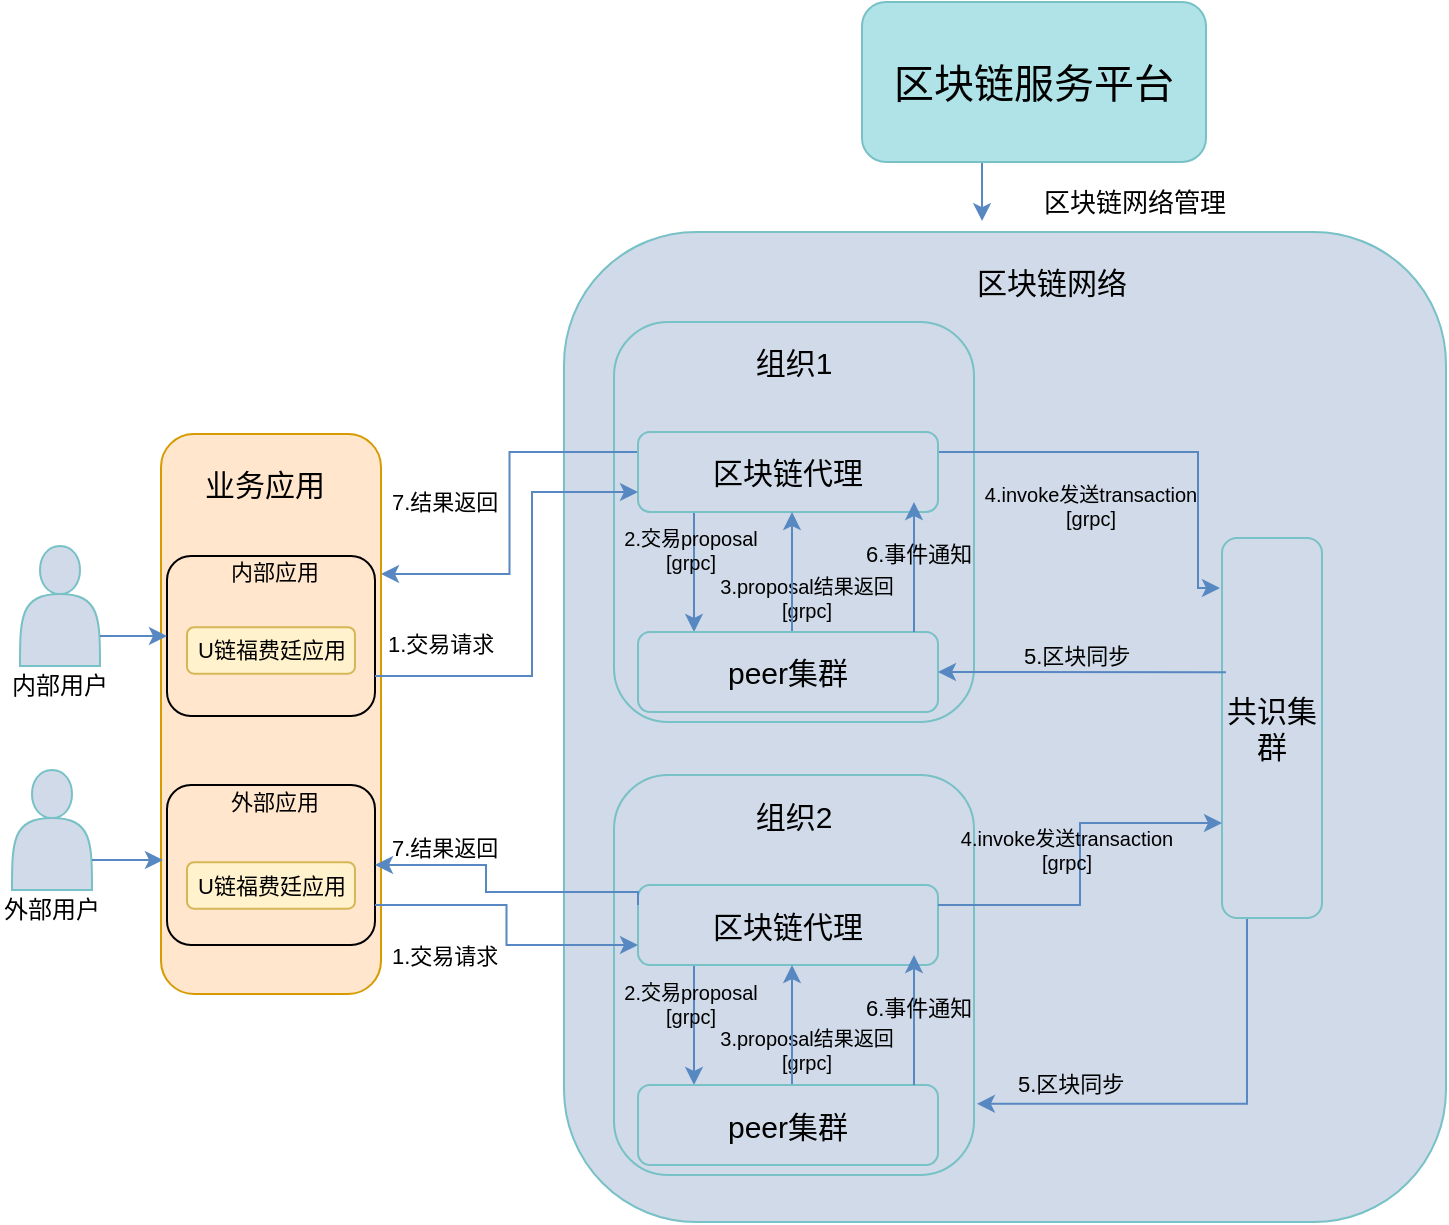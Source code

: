 <mxfile pages="1" version="11.2.3" type="github"><diagram id="Vro3wIGTHkWK_5EGDXlt" name="Page-1"><mxGraphModel dx="1113" dy="688" grid="0" gridSize="10" guides="1" tooltips="1" connect="1" arrows="1" fold="1" page="1" pageScale="1" pageWidth="2339" pageHeight="3300" math="0" shadow="0"><root><mxCell id="0"/><mxCell id="1" parent="0"/><mxCell id="VxAl2y5SMC4hyknjsmzJ-52" value="" style="rounded=1;whiteSpace=wrap;html=1;strokeColor=#78C1C6;fillColor=#D0DAE8;fontSize=11;align=center;" vertex="1" parent="1"><mxGeometry x="410" y="255" width="441" height="495" as="geometry"/></mxCell><mxCell id="VxAl2y5SMC4hyknjsmzJ-17" value="" style="rounded=1;whiteSpace=wrap;html=1;strokeColor=#78C1C6;fillColor=#D0DAE8;fontSize=20;align=center;" vertex="1" parent="1"><mxGeometry x="435" y="300" width="180" height="200" as="geometry"/></mxCell><mxCell id="VxAl2y5SMC4hyknjsmzJ-18" value="组织1" style="rounded=1;whiteSpace=wrap;html=1;strokeColor=none;fillColor=#D0DAE8;fontSize=15;align=center;" vertex="1" parent="1"><mxGeometry x="475" y="305.5" width="100" height="29" as="geometry"/></mxCell><mxCell id="VxAl2y5SMC4hyknjsmzJ-34" style="edgeStyle=orthogonalEdgeStyle;rounded=0;orthogonalLoop=1;jettySize=auto;html=1;exitX=0.25;exitY=1;exitDx=0;exitDy=0;entryX=0.25;entryY=0;entryDx=0;entryDy=0;strokeColor=#5888C1;fontSize=10;" edge="1" parent="1"><mxGeometry relative="1" as="geometry"><mxPoint x="475" y="395" as="sourcePoint"/><mxPoint x="475" y="455" as="targetPoint"/></mxGeometry></mxCell><mxCell id="VxAl2y5SMC4hyknjsmzJ-36" style="edgeStyle=orthogonalEdgeStyle;rounded=0;orthogonalLoop=1;jettySize=auto;html=1;exitX=1;exitY=0.25;exitDx=0;exitDy=0;strokeColor=#5888C1;fontSize=10;" edge="1" parent="1" source="VxAl2y5SMC4hyknjsmzJ-19"><mxGeometry relative="1" as="geometry"><mxPoint x="738" y="433" as="targetPoint"/><Array as="points"><mxPoint x="727" y="365"/><mxPoint x="727" y="433"/></Array></mxGeometry></mxCell><mxCell id="VxAl2y5SMC4hyknjsmzJ-50" style="edgeStyle=orthogonalEdgeStyle;rounded=0;orthogonalLoop=1;jettySize=auto;html=1;exitX=0;exitY=0.25;exitDx=0;exitDy=0;entryX=1;entryY=0.25;entryDx=0;entryDy=0;strokeColor=#5888C1;fontSize=11;" edge="1" parent="1" source="VxAl2y5SMC4hyknjsmzJ-19" target="VxAl2y5SMC4hyknjsmzJ-8"><mxGeometry relative="1" as="geometry"/></mxCell><mxCell id="VxAl2y5SMC4hyknjsmzJ-19" value="区块链代理" style="rounded=1;whiteSpace=wrap;html=1;strokeColor=#78C1C6;fillColor=#D0DAE8;fontSize=15;align=center;" vertex="1" parent="1"><mxGeometry x="447" y="355" width="150" height="40" as="geometry"/></mxCell><mxCell id="VxAl2y5SMC4hyknjsmzJ-99" style="edgeStyle=orthogonalEdgeStyle;rounded=0;orthogonalLoop=1;jettySize=auto;html=1;exitX=0.25;exitY=1;exitDx=0;exitDy=0;entryX=1.008;entryY=0.822;entryDx=0;entryDy=0;strokeColor=#5888C1;fontSize=11;entryPerimeter=0;" edge="1" parent="1" source="VxAl2y5SMC4hyknjsmzJ-22" target="VxAl2y5SMC4hyknjsmzJ-79"><mxGeometry relative="1" as="geometry"/></mxCell><mxCell id="VxAl2y5SMC4hyknjsmzJ-22" value="共识集群" style="rounded=1;whiteSpace=wrap;html=1;strokeColor=#78C1C6;fillColor=#D0DAE8;fontSize=15;align=center;" vertex="1" parent="1"><mxGeometry x="739" y="408" width="50" height="190" as="geometry"/></mxCell><mxCell id="VxAl2y5SMC4hyknjsmzJ-24" value="1.交易请求" style="text;html=1;resizable=0;points=[];autosize=1;align=left;verticalAlign=top;spacingTop=-4;fontSize=11;" vertex="1" parent="1"><mxGeometry x="319.5" y="452" width="70" height="20" as="geometry"/></mxCell><mxCell id="VxAl2y5SMC4hyknjsmzJ-28" value="2.交易proposal&lt;br style=&quot;font-size: 10px&quot;&gt;[grpc]" style="text;html=1;resizable=0;points=[];autosize=1;align=center;verticalAlign=top;spacingTop=-4;fontSize=10;" vertex="1" parent="1"><mxGeometry x="432.5" y="400" width="80" height="30" as="geometry"/></mxCell><mxCell id="VxAl2y5SMC4hyknjsmzJ-31" value="3.proposal结果返回&lt;br&gt;[grpc]" style="text;html=1;resizable=0;points=[];autosize=1;align=center;verticalAlign=top;spacingTop=-4;fontSize=10;" vertex="1" parent="1"><mxGeometry x="480.5" y="423.5" width="100" height="30" as="geometry"/></mxCell><mxCell id="VxAl2y5SMC4hyknjsmzJ-35" style="edgeStyle=orthogonalEdgeStyle;rounded=0;orthogonalLoop=1;jettySize=auto;html=1;exitX=0.75;exitY=0;exitDx=0;exitDy=0;entryX=0.75;entryY=1;entryDx=0;entryDy=0;strokeColor=#5888C1;fontSize=10;" edge="1" parent="1"><mxGeometry relative="1" as="geometry"><mxPoint x="524" y="455" as="sourcePoint"/><mxPoint x="524" y="395" as="targetPoint"/></mxGeometry></mxCell><mxCell id="VxAl2y5SMC4hyknjsmzJ-33" value="peer集群" style="rounded=1;whiteSpace=wrap;html=1;strokeColor=#78C1C6;fillColor=#D0DAE8;fontSize=15;align=center;" vertex="1" parent="1"><mxGeometry x="447" y="455" width="150" height="40" as="geometry"/></mxCell><mxCell id="VxAl2y5SMC4hyknjsmzJ-37" value="4.invoke发送transaction&lt;br&gt;[grpc]" style="text;html=1;resizable=0;points=[];autosize=1;align=center;verticalAlign=top;spacingTop=-4;fontSize=10;" vertex="1" parent="1"><mxGeometry x="613" y="378" width="120" height="30" as="geometry"/></mxCell><mxCell id="VxAl2y5SMC4hyknjsmzJ-41" value="" style="group;fillColor=none;strokeColor=none;rounded=1;fontSize=11;" vertex="1" connectable="0" parent="1"><mxGeometry x="208.5" y="356" width="107" height="280" as="geometry"/></mxCell><mxCell id="VxAl2y5SMC4hyknjsmzJ-8" value="" style="rounded=1;whiteSpace=wrap;html=1;strokeColor=#d79b00;fillColor=#ffe6cc;fontSize=12;align=center;" vertex="1" parent="VxAl2y5SMC4hyknjsmzJ-41"><mxGeometry width="110" height="280" as="geometry"/></mxCell><mxCell id="VxAl2y5SMC4hyknjsmzJ-9" value="业务应用" style="rounded=1;whiteSpace=wrap;html=1;strokeColor=none;fillColor=none;fontSize=15;align=center;" vertex="1" parent="VxAl2y5SMC4hyknjsmzJ-41"><mxGeometry x="2.08" y="10" width="98.8" height="30" as="geometry"/></mxCell><mxCell id="VxAl2y5SMC4hyknjsmzJ-61" value="" style="group" vertex="1" connectable="0" parent="VxAl2y5SMC4hyknjsmzJ-41"><mxGeometry x="3" y="60" width="104" height="81" as="geometry"/></mxCell><mxCell id="VxAl2y5SMC4hyknjsmzJ-57" value="" style="rounded=1;whiteSpace=wrap;html=1;strokeColor=#000000;fillColor=none;fontSize=11;align=center;" vertex="1" parent="VxAl2y5SMC4hyknjsmzJ-61"><mxGeometry y="1" width="104" height="80" as="geometry"/></mxCell><mxCell id="VxAl2y5SMC4hyknjsmzJ-13" value="U链福费廷应用" style="rounded=1;whiteSpace=wrap;html=1;strokeColor=#d6b656;fillColor=#fff2cc;fontSize=11;align=center;" vertex="1" parent="VxAl2y5SMC4hyknjsmzJ-61"><mxGeometry x="10.01" y="36.569" width="83.98" height="23.276" as="geometry"/></mxCell><mxCell id="VxAl2y5SMC4hyknjsmzJ-58" value="内部应用" style="rounded=1;whiteSpace=wrap;html=1;strokeColor=none;fillColor=none;fontSize=11;align=center;arcSize=50;" vertex="1" parent="VxAl2y5SMC4hyknjsmzJ-61"><mxGeometry x="18.564" width="71.136" height="18.621" as="geometry"/></mxCell><mxCell id="VxAl2y5SMC4hyknjsmzJ-62" value="" style="group" vertex="1" connectable="0" parent="VxAl2y5SMC4hyknjsmzJ-41"><mxGeometry x="3" y="174.5" width="104" height="81" as="geometry"/></mxCell><mxCell id="VxAl2y5SMC4hyknjsmzJ-63" value="" style="rounded=1;whiteSpace=wrap;html=1;strokeColor=#000000;fillColor=none;fontSize=11;align=center;" vertex="1" parent="VxAl2y5SMC4hyknjsmzJ-62"><mxGeometry y="1" width="104" height="80" as="geometry"/></mxCell><mxCell id="VxAl2y5SMC4hyknjsmzJ-65" value="U链福费廷应用" style="rounded=1;whiteSpace=wrap;html=1;strokeColor=#d6b656;fillColor=#fff2cc;fontSize=11;align=center;" vertex="1" parent="VxAl2y5SMC4hyknjsmzJ-62"><mxGeometry x="10.01" y="39.569" width="83.98" height="23.276" as="geometry"/></mxCell><mxCell id="VxAl2y5SMC4hyknjsmzJ-66" value="外部应用" style="rounded=1;whiteSpace=wrap;html=1;strokeColor=none;fillColor=none;fontSize=11;align=center;arcSize=50;" vertex="1" parent="VxAl2y5SMC4hyknjsmzJ-62"><mxGeometry x="18.564" width="71.136" height="18.621" as="geometry"/></mxCell><mxCell id="VxAl2y5SMC4hyknjsmzJ-46" value="" style="endArrow=classic;html=1;strokeColor=#5888C1;fontSize=11;entryX=1;entryY=0.5;entryDx=0;entryDy=0;exitX=0.04;exitY=0.353;exitDx=0;exitDy=0;exitPerimeter=0;" edge="1" parent="1" source="VxAl2y5SMC4hyknjsmzJ-22" target="VxAl2y5SMC4hyknjsmzJ-33"><mxGeometry width="50" height="50" relative="1" as="geometry"><mxPoint x="701" y="475" as="sourcePoint"/><mxPoint x="697" y="450" as="targetPoint"/></mxGeometry></mxCell><mxCell id="VxAl2y5SMC4hyknjsmzJ-47" value="5.区块同步" style="text;html=1;resizable=0;points=[];autosize=1;align=left;verticalAlign=top;spacingTop=-4;fontSize=11;" vertex="1" parent="1"><mxGeometry x="638" y="458" width="70" height="10" as="geometry"/></mxCell><mxCell id="VxAl2y5SMC4hyknjsmzJ-48" value="" style="endArrow=classic;html=1;strokeColor=#5888C1;fontSize=11;" edge="1" parent="1"><mxGeometry width="50" height="50" relative="1" as="geometry"><mxPoint x="585" y="455" as="sourcePoint"/><mxPoint x="585" y="390" as="targetPoint"/></mxGeometry></mxCell><mxCell id="VxAl2y5SMC4hyknjsmzJ-49" value="6.事件通知" style="text;html=1;resizable=0;points=[];autosize=1;align=left;verticalAlign=top;spacingTop=-4;fontSize=11;" vertex="1" parent="1"><mxGeometry x="559" y="407" width="70" height="10" as="geometry"/></mxCell><mxCell id="VxAl2y5SMC4hyknjsmzJ-51" value="7.结果返回" style="text;html=1;resizable=0;points=[];autosize=1;align=left;verticalAlign=top;spacingTop=-4;fontSize=11;" vertex="1" parent="1"><mxGeometry x="321.5" y="381" width="70" height="10" as="geometry"/></mxCell><mxCell id="VxAl2y5SMC4hyknjsmzJ-54" style="edgeStyle=orthogonalEdgeStyle;rounded=0;orthogonalLoop=1;jettySize=auto;html=1;exitX=0.5;exitY=1;exitDx=0;exitDy=0;entryX=0.474;entryY=-0.011;entryDx=0;entryDy=0;entryPerimeter=0;strokeColor=#5888C1;fontSize=20;" edge="1" parent="1" source="VxAl2y5SMC4hyknjsmzJ-53" target="VxAl2y5SMC4hyknjsmzJ-52"><mxGeometry relative="1" as="geometry"/></mxCell><mxCell id="VxAl2y5SMC4hyknjsmzJ-53" value="区块链服务平台" style="rounded=1;whiteSpace=wrap;html=1;strokeColor=#78C1C6;fillColor=#AFE3E7;fontSize=20;align=center;" vertex="1" parent="1"><mxGeometry x="559" y="140" width="172" height="80" as="geometry"/></mxCell><mxCell id="VxAl2y5SMC4hyknjsmzJ-55" value="区块链网络" style="rounded=1;whiteSpace=wrap;html=1;strokeColor=none;fillColor=#D0DAE8;fontSize=15;align=center;" vertex="1" parent="1"><mxGeometry x="594" y="260" width="120" height="40" as="geometry"/></mxCell><mxCell id="VxAl2y5SMC4hyknjsmzJ-56" value="区块链网络管理" style="text;html=1;resizable=0;points=[];autosize=1;align=left;verticalAlign=top;spacingTop=-4;fontSize=13;" vertex="1" parent="1"><mxGeometry x="648" y="230" width="120" height="20" as="geometry"/></mxCell><mxCell id="VxAl2y5SMC4hyknjsmzJ-69" value="" style="group" vertex="1" connectable="0" parent="1"><mxGeometry x="132" y="412" width="60" height="80" as="geometry"/></mxCell><mxCell id="VxAl2y5SMC4hyknjsmzJ-4" value="" style="shape=actor;whiteSpace=wrap;html=1;rounded=1;strokeColor=#78C1C6;fillColor=#D0DAE8;fontSize=20;align=center;" vertex="1" parent="VxAl2y5SMC4hyknjsmzJ-69"><mxGeometry x="6" width="40" height="60" as="geometry"/></mxCell><mxCell id="VxAl2y5SMC4hyknjsmzJ-7" value="内部用户" style="text;html=1;resizable=0;points=[];autosize=1;align=left;verticalAlign=top;spacingTop=-4;fontSize=12;" vertex="1" parent="VxAl2y5SMC4hyknjsmzJ-69"><mxGeometry y="60" width="60" height="20" as="geometry"/></mxCell><mxCell id="VxAl2y5SMC4hyknjsmzJ-70" value="" style="group" vertex="1" connectable="0" parent="1"><mxGeometry x="128" y="524" width="60" height="80" as="geometry"/></mxCell><mxCell id="VxAl2y5SMC4hyknjsmzJ-71" value="" style="shape=actor;whiteSpace=wrap;html=1;rounded=1;strokeColor=#78C1C6;fillColor=#D0DAE8;fontSize=20;align=center;" vertex="1" parent="VxAl2y5SMC4hyknjsmzJ-70"><mxGeometry x="6" width="40" height="60" as="geometry"/></mxCell><mxCell id="VxAl2y5SMC4hyknjsmzJ-72" value="外部用户" style="text;html=1;resizable=0;points=[];autosize=1;align=left;verticalAlign=top;spacingTop=-4;fontSize=12;" vertex="1" parent="VxAl2y5SMC4hyknjsmzJ-70"><mxGeometry y="60" width="60" height="20" as="geometry"/></mxCell><mxCell id="VxAl2y5SMC4hyknjsmzJ-73" style="edgeStyle=orthogonalEdgeStyle;rounded=0;orthogonalLoop=1;jettySize=auto;html=1;exitX=1;exitY=0.75;exitDx=0;exitDy=0;entryX=0;entryY=0.5;entryDx=0;entryDy=0;strokeColor=#5888C1;fontSize=11;" edge="1" parent="1" source="VxAl2y5SMC4hyknjsmzJ-4" target="VxAl2y5SMC4hyknjsmzJ-57"><mxGeometry relative="1" as="geometry"/></mxCell><mxCell id="VxAl2y5SMC4hyknjsmzJ-78" style="edgeStyle=orthogonalEdgeStyle;rounded=0;orthogonalLoop=1;jettySize=auto;html=1;exitX=1;exitY=0.75;exitDx=0;exitDy=0;strokeColor=#5888C1;fontSize=11;" edge="1" parent="1" source="VxAl2y5SMC4hyknjsmzJ-71"><mxGeometry relative="1" as="geometry"><mxPoint x="209.5" y="569" as="targetPoint"/><mxPoint x="185.5" y="569" as="sourcePoint"/></mxGeometry></mxCell><mxCell id="VxAl2y5SMC4hyknjsmzJ-89" value="" style="group" vertex="1" connectable="0" parent="1"><mxGeometry x="432.5" y="526.5" width="196.5" height="200" as="geometry"/></mxCell><mxCell id="VxAl2y5SMC4hyknjsmzJ-79" value="" style="rounded=1;whiteSpace=wrap;html=1;strokeColor=#78C1C6;fillColor=#D0DAE8;fontSize=20;align=center;" vertex="1" parent="VxAl2y5SMC4hyknjsmzJ-89"><mxGeometry x="2.5" width="180" height="200" as="geometry"/></mxCell><mxCell id="VxAl2y5SMC4hyknjsmzJ-80" value="组织2" style="rounded=1;whiteSpace=wrap;html=1;strokeColor=none;fillColor=#D0DAE8;fontSize=15;align=center;" vertex="1" parent="VxAl2y5SMC4hyknjsmzJ-89"><mxGeometry x="42.5" y="5.5" width="100" height="29" as="geometry"/></mxCell><mxCell id="VxAl2y5SMC4hyknjsmzJ-81" style="edgeStyle=orthogonalEdgeStyle;rounded=0;orthogonalLoop=1;jettySize=auto;html=1;exitX=0.25;exitY=1;exitDx=0;exitDy=0;entryX=0.25;entryY=0;entryDx=0;entryDy=0;strokeColor=#5888C1;fontSize=10;" edge="1" parent="VxAl2y5SMC4hyknjsmzJ-89"><mxGeometry relative="1" as="geometry"><mxPoint x="42.5" y="95" as="sourcePoint"/><mxPoint x="42.5" y="155" as="targetPoint"/></mxGeometry></mxCell><mxCell id="VxAl2y5SMC4hyknjsmzJ-82" value="区块链代理" style="rounded=1;whiteSpace=wrap;html=1;strokeColor=#78C1C6;fillColor=#D0DAE8;fontSize=15;align=center;" vertex="1" parent="VxAl2y5SMC4hyknjsmzJ-89"><mxGeometry x="14.5" y="55" width="150" height="40" as="geometry"/></mxCell><mxCell id="VxAl2y5SMC4hyknjsmzJ-83" value="2.交易proposal&lt;br style=&quot;font-size: 10px&quot;&gt;[grpc]" style="text;html=1;resizable=0;points=[];autosize=1;align=center;verticalAlign=top;spacingTop=-4;fontSize=10;" vertex="1" parent="VxAl2y5SMC4hyknjsmzJ-89"><mxGeometry y="100" width="80" height="30" as="geometry"/></mxCell><mxCell id="VxAl2y5SMC4hyknjsmzJ-84" value="3.proposal结果返回&lt;br&gt;[grpc]" style="text;html=1;resizable=0;points=[];autosize=1;align=center;verticalAlign=top;spacingTop=-4;fontSize=10;" vertex="1" parent="VxAl2y5SMC4hyknjsmzJ-89"><mxGeometry x="48" y="123.5" width="100" height="30" as="geometry"/></mxCell><mxCell id="VxAl2y5SMC4hyknjsmzJ-85" style="edgeStyle=orthogonalEdgeStyle;rounded=0;orthogonalLoop=1;jettySize=auto;html=1;exitX=0.75;exitY=0;exitDx=0;exitDy=0;entryX=0.75;entryY=1;entryDx=0;entryDy=0;strokeColor=#5888C1;fontSize=10;" edge="1" parent="VxAl2y5SMC4hyknjsmzJ-89"><mxGeometry relative="1" as="geometry"><mxPoint x="91.5" y="155" as="sourcePoint"/><mxPoint x="91.5" y="95" as="targetPoint"/></mxGeometry></mxCell><mxCell id="VxAl2y5SMC4hyknjsmzJ-86" value="peer集群" style="rounded=1;whiteSpace=wrap;html=1;strokeColor=#78C1C6;fillColor=#D0DAE8;fontSize=15;align=center;" vertex="1" parent="VxAl2y5SMC4hyknjsmzJ-89"><mxGeometry x="14.5" y="155" width="150" height="40" as="geometry"/></mxCell><mxCell id="VxAl2y5SMC4hyknjsmzJ-87" value="" style="endArrow=classic;html=1;strokeColor=#5888C1;fontSize=11;" edge="1" parent="VxAl2y5SMC4hyknjsmzJ-89"><mxGeometry width="50" height="50" relative="1" as="geometry"><mxPoint x="152.5" y="155" as="sourcePoint"/><mxPoint x="152.5" y="90" as="targetPoint"/></mxGeometry></mxCell><mxCell id="VxAl2y5SMC4hyknjsmzJ-88" value="6.事件通知" style="text;html=1;resizable=0;points=[];autosize=1;align=left;verticalAlign=top;spacingTop=-4;fontSize=11;" vertex="1" parent="VxAl2y5SMC4hyknjsmzJ-89"><mxGeometry x="126.5" y="107" width="70" height="10" as="geometry"/></mxCell><mxCell id="VxAl2y5SMC4hyknjsmzJ-91" style="edgeStyle=orthogonalEdgeStyle;rounded=0;orthogonalLoop=1;jettySize=auto;html=1;exitX=1;exitY=0.75;exitDx=0;exitDy=0;entryX=0;entryY=0.75;entryDx=0;entryDy=0;strokeColor=#5888C1;fontSize=11;" edge="1" parent="1" source="VxAl2y5SMC4hyknjsmzJ-57" target="VxAl2y5SMC4hyknjsmzJ-19"><mxGeometry relative="1" as="geometry"><Array as="points"><mxPoint x="394" y="477"/><mxPoint x="394" y="385"/></Array></mxGeometry></mxCell><mxCell id="VxAl2y5SMC4hyknjsmzJ-92" style="edgeStyle=orthogonalEdgeStyle;rounded=0;orthogonalLoop=1;jettySize=auto;html=1;exitX=1;exitY=0.75;exitDx=0;exitDy=0;entryX=0;entryY=0.75;entryDx=0;entryDy=0;strokeColor=#5888C1;fontSize=11;" edge="1" parent="1" source="VxAl2y5SMC4hyknjsmzJ-63" target="VxAl2y5SMC4hyknjsmzJ-82"><mxGeometry relative="1" as="geometry"/></mxCell><mxCell id="VxAl2y5SMC4hyknjsmzJ-93" value="1.交易请求" style="text;html=1;resizable=0;points=[];autosize=1;align=left;verticalAlign=top;spacingTop=-4;fontSize=11;" vertex="1" parent="1"><mxGeometry x="321.5" y="607.5" width="70" height="20" as="geometry"/></mxCell><mxCell id="VxAl2y5SMC4hyknjsmzJ-94" style="edgeStyle=orthogonalEdgeStyle;rounded=0;orthogonalLoop=1;jettySize=auto;html=1;exitX=0;exitY=0.25;exitDx=0;exitDy=0;entryX=1;entryY=0.5;entryDx=0;entryDy=0;strokeColor=#5888C1;fontSize=11;" edge="1" parent="1" source="VxAl2y5SMC4hyknjsmzJ-82" target="VxAl2y5SMC4hyknjsmzJ-63"><mxGeometry relative="1" as="geometry"><Array as="points"><mxPoint x="447" y="585"/><mxPoint x="371" y="585"/><mxPoint x="371" y="572"/></Array></mxGeometry></mxCell><mxCell id="VxAl2y5SMC4hyknjsmzJ-95" value="7.结果返回" style="text;html=1;resizable=0;points=[];autosize=1;align=left;verticalAlign=top;spacingTop=-4;fontSize=11;" vertex="1" parent="1"><mxGeometry x="321.5" y="554" width="70" height="10" as="geometry"/></mxCell><mxCell id="VxAl2y5SMC4hyknjsmzJ-96" style="edgeStyle=orthogonalEdgeStyle;rounded=0;orthogonalLoop=1;jettySize=auto;html=1;exitX=1;exitY=0.25;exitDx=0;exitDy=0;entryX=0;entryY=0.75;entryDx=0;entryDy=0;strokeColor=#5888C1;fontSize=11;" edge="1" parent="1" source="VxAl2y5SMC4hyknjsmzJ-82" target="VxAl2y5SMC4hyknjsmzJ-22"><mxGeometry relative="1" as="geometry"/></mxCell><mxCell id="VxAl2y5SMC4hyknjsmzJ-97" value="4.invoke发送transaction&lt;br&gt;[grpc]" style="text;html=1;resizable=0;points=[];autosize=1;align=center;verticalAlign=top;spacingTop=-4;fontSize=10;" vertex="1" parent="1"><mxGeometry x="600.5" y="550" width="120" height="30" as="geometry"/></mxCell><mxCell id="VxAl2y5SMC4hyknjsmzJ-100" value="5.区块同步" style="text;html=1;resizable=0;points=[];autosize=1;align=left;verticalAlign=top;spacingTop=-4;fontSize=11;" vertex="1" parent="1"><mxGeometry x="635" y="671.5" width="70" height="10" as="geometry"/></mxCell></root></mxGraphModel></diagram></mxfile>